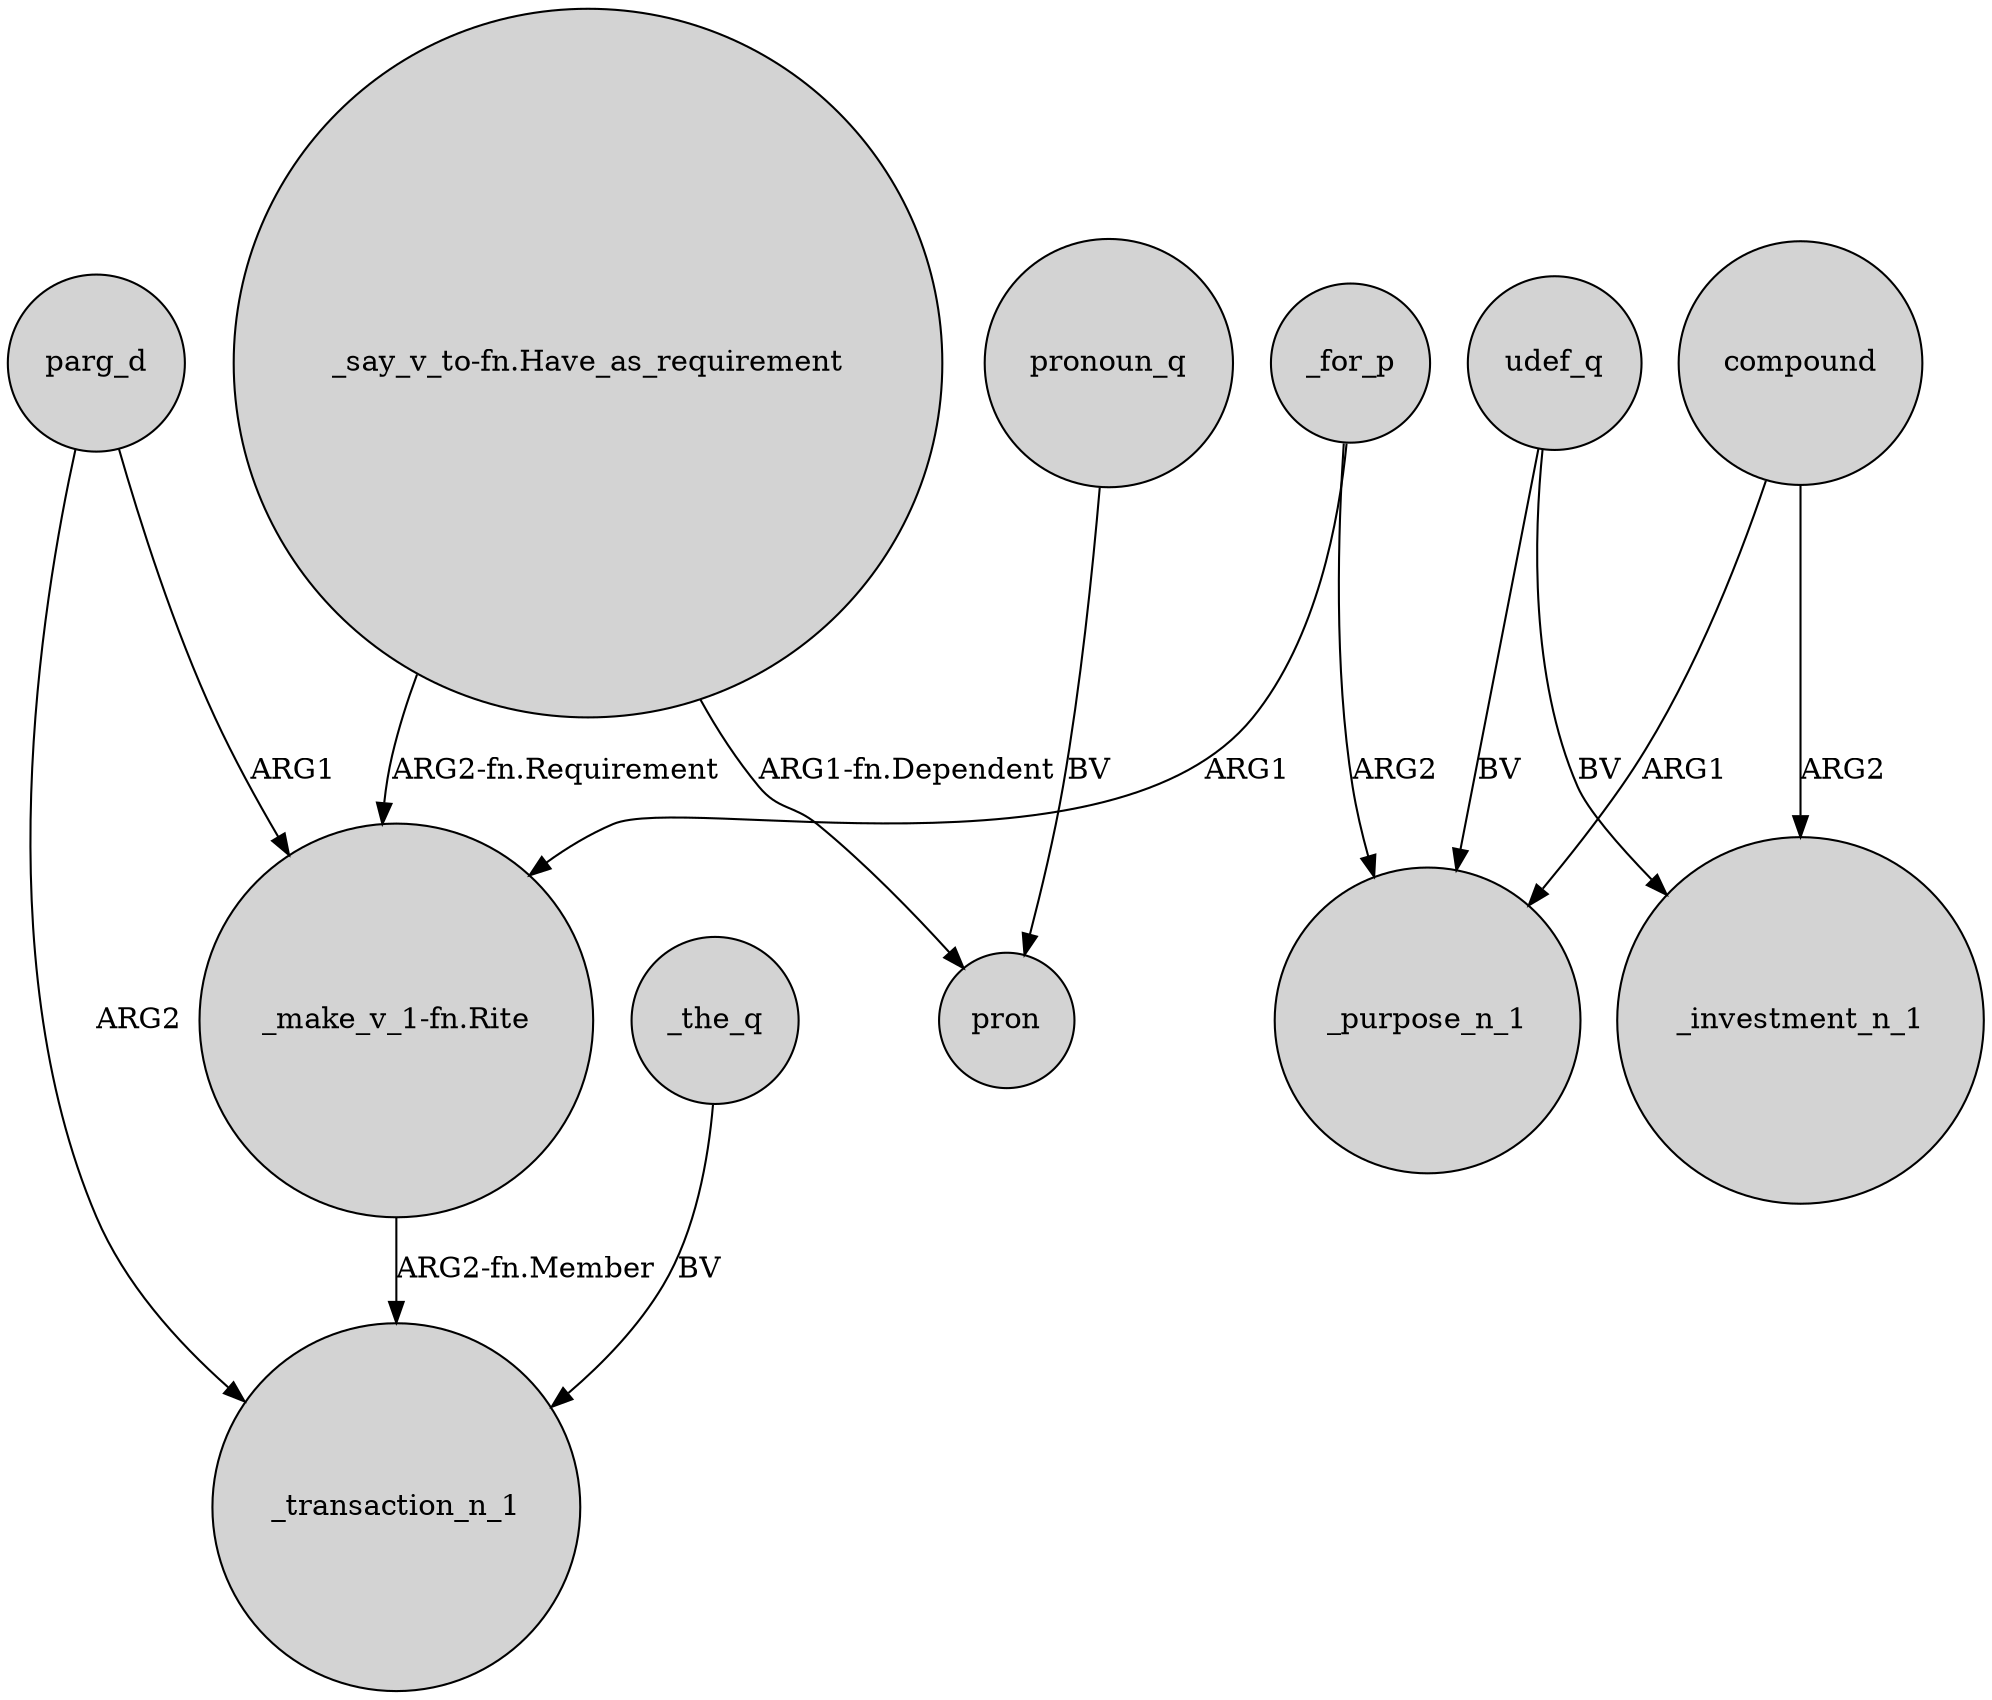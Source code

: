 digraph {
	node [shape=circle style=filled]
	parg_d -> "_make_v_1-fn.Rite" [label=ARG1]
	compound -> _purpose_n_1 [label=ARG1]
	"_say_v_to-fn.Have_as_requirement" -> "_make_v_1-fn.Rite" [label="ARG2-fn.Requirement"]
	udef_q -> _purpose_n_1 [label=BV]
	_for_p -> _purpose_n_1 [label=ARG2]
	"_say_v_to-fn.Have_as_requirement" -> pron [label="ARG1-fn.Dependent"]
	parg_d -> _transaction_n_1 [label=ARG2]
	_for_p -> "_make_v_1-fn.Rite" [label=ARG1]
	compound -> _investment_n_1 [label=ARG2]
	udef_q -> _investment_n_1 [label=BV]
	pronoun_q -> pron [label=BV]
	_the_q -> _transaction_n_1 [label=BV]
	"_make_v_1-fn.Rite" -> _transaction_n_1 [label="ARG2-fn.Member"]
}
